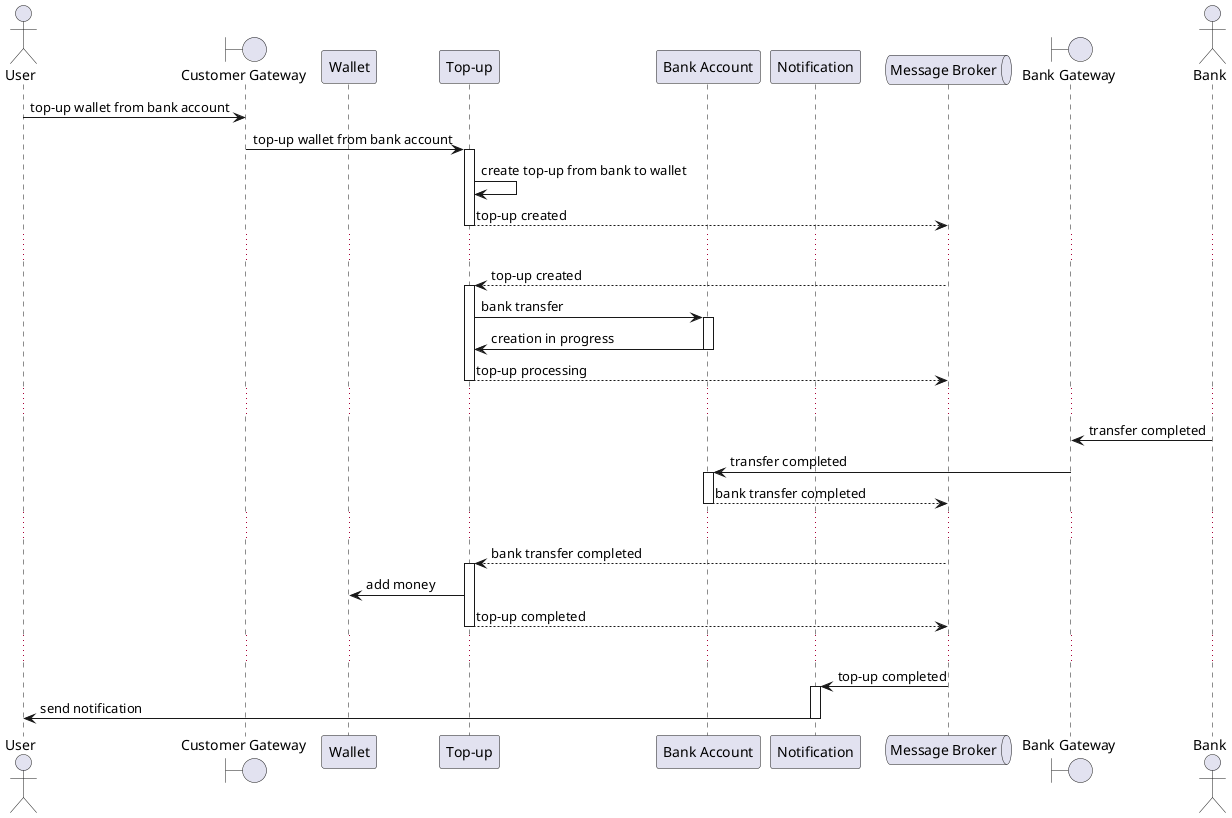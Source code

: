 @startuml

actor User as u
boundary "Customer Gateway" as cg
participant Wallet as w
participant "Top-up" as tu
participant "Bank Account" as ba
participant "Notification" as n
queue "Message Broker" as mb
boundary "Bank Gateway" as bg
actor Bank as b


u->cg: top-up wallet from bank account
cg -> tu: top-up wallet from bank account
activate tu
tu -> tu: create top-up from bank to wallet
tu --> mb: top-up created
deactivate tu

...

mb --> tu: top-up created
activate tu
tu -> ba: bank transfer
activate ba
ba -> tu: creation in progress
deactivate ba
tu --> mb: top-up processing
deactivate tu
...
b -> bg: transfer completed
bg->ba: transfer completed
activate ba
ba --> mb: bank transfer completed
deactivate ba

...

mb --> tu: bank transfer completed
activate tu
tu -> w: add money
tu --> mb: top-up completed
deactivate tu

...

mb->n: top-up completed
activate n
n->u: send notification
deactivate n
@enduml